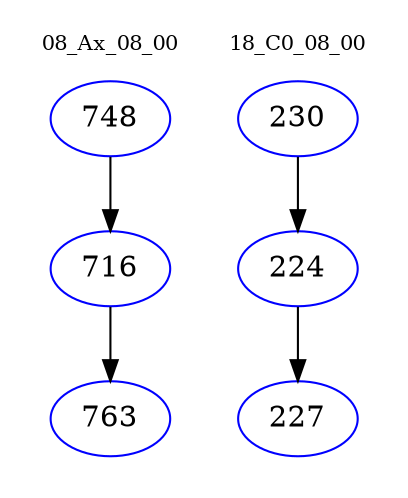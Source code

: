 digraph{
subgraph cluster_0 {
color = white
label = "08_Ax_08_00";
fontsize=10;
T0_748 [label="748", color="blue"]
T0_748 -> T0_716 [color="black"]
T0_716 [label="716", color="blue"]
T0_716 -> T0_763 [color="black"]
T0_763 [label="763", color="blue"]
}
subgraph cluster_1 {
color = white
label = "18_C0_08_00";
fontsize=10;
T1_230 [label="230", color="blue"]
T1_230 -> T1_224 [color="black"]
T1_224 [label="224", color="blue"]
T1_224 -> T1_227 [color="black"]
T1_227 [label="227", color="blue"]
}
}
